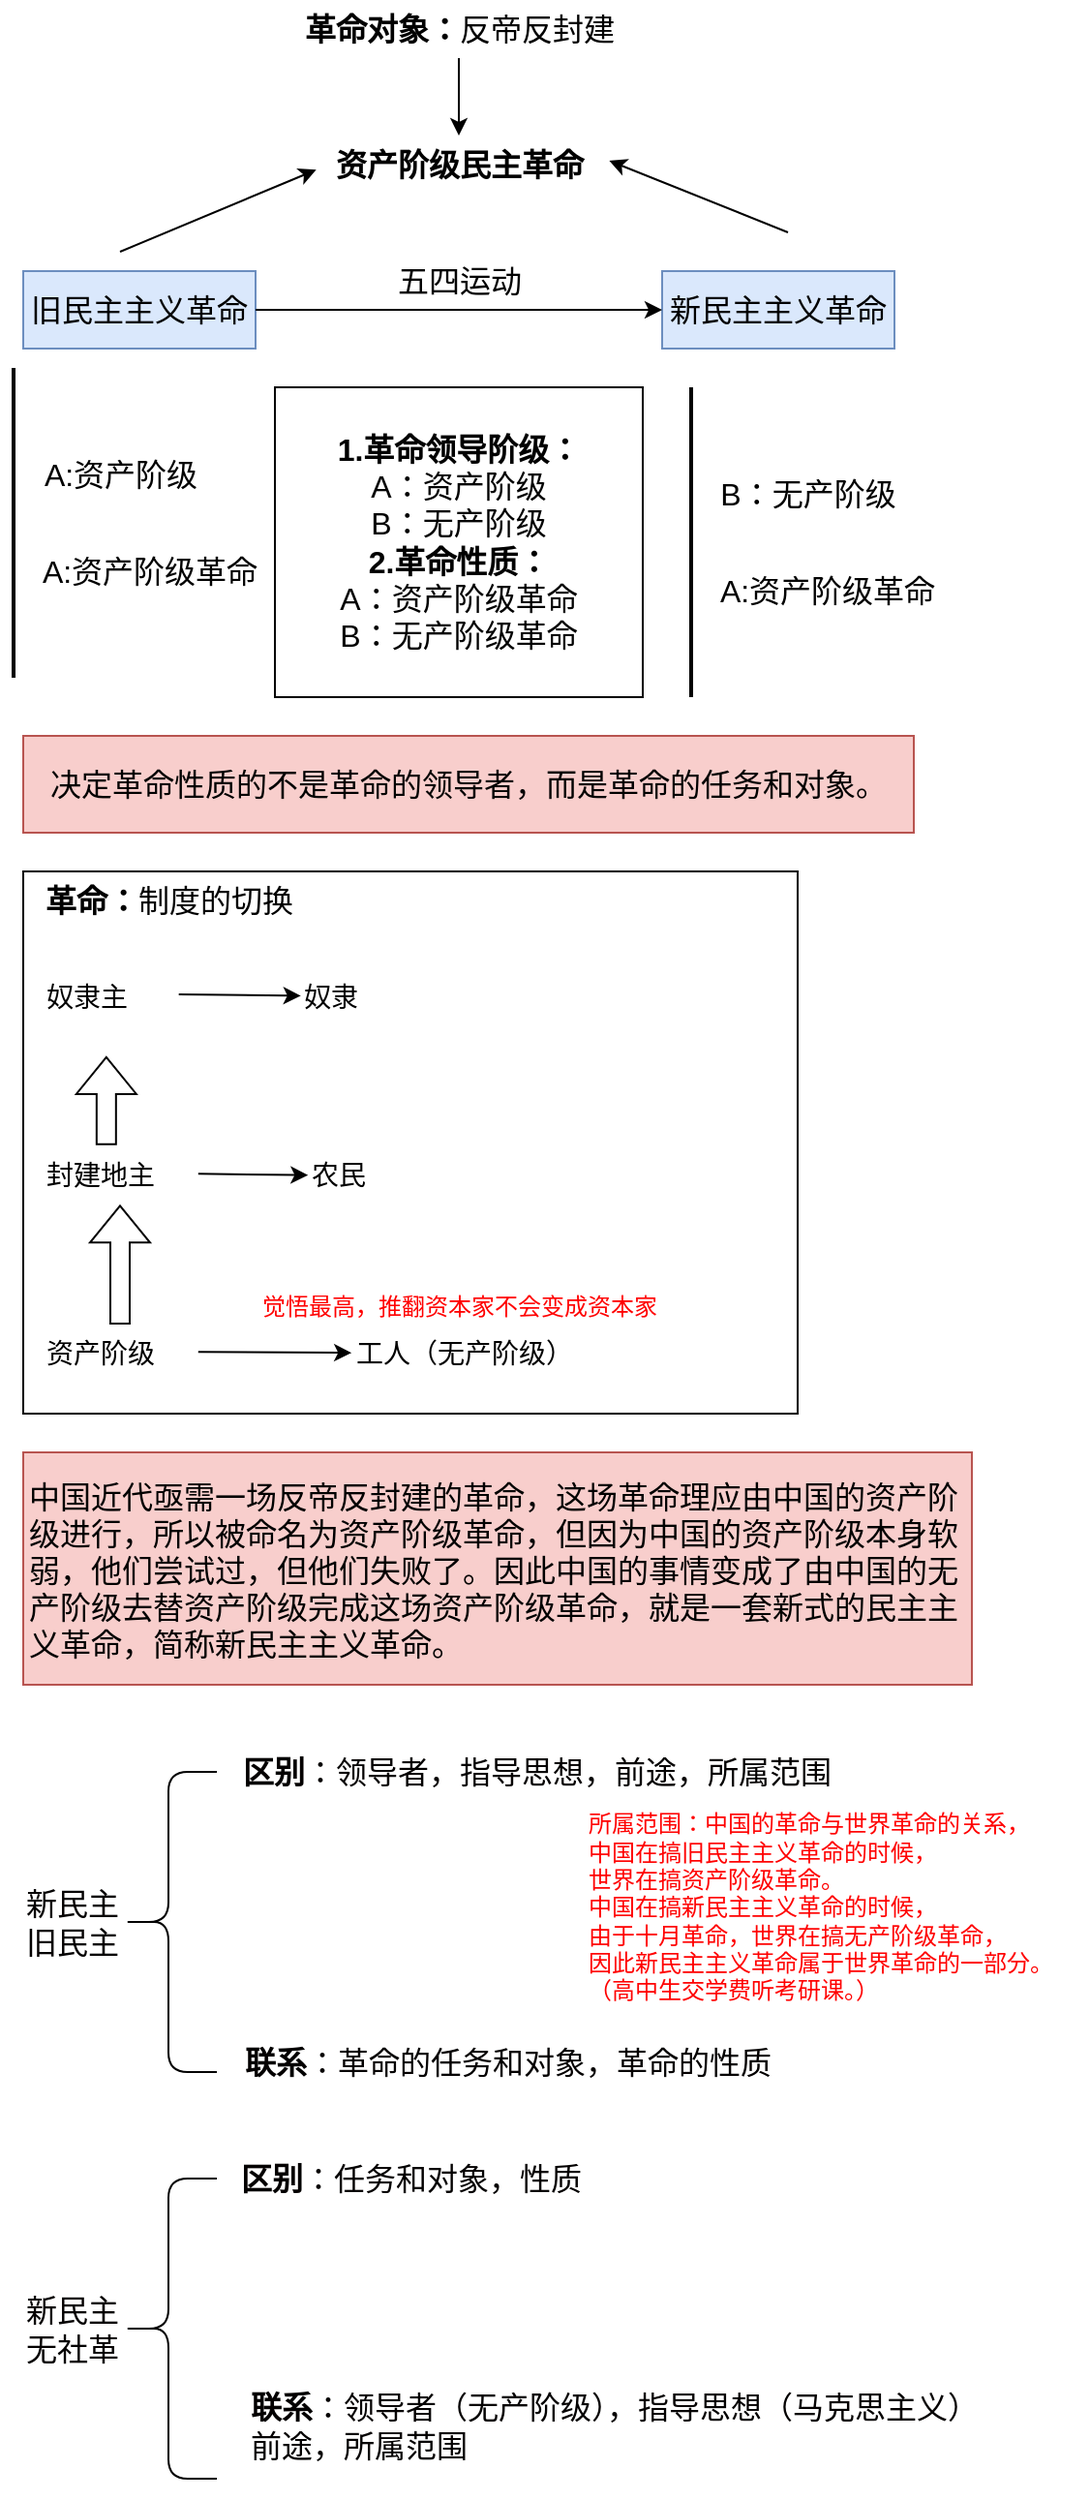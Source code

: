 <mxfile version="20.0.3" type="github">
  <diagram id="VdFuhui56SN-tuhCWUFj" name="Page-1">
    <mxGraphModel dx="661" dy="1038" grid="1" gridSize="10" guides="1" tooltips="1" connect="1" arrows="1" fold="1" page="1" pageScale="1" pageWidth="827" pageHeight="1600" math="0" shadow="0">
      <root>
        <mxCell id="0" />
        <mxCell id="1" parent="0" />
        <mxCell id="bKIiJ-BI77lgnMUtKvCc-1" value="&lt;font style=&quot;font-size: 16px;&quot;&gt;旧民主主义革命&lt;/font&gt;" style="rounded=0;whiteSpace=wrap;html=1;fillColor=#dae8fc;strokeColor=#6c8ebf;" vertex="1" parent="1">
          <mxGeometry x="50" y="190" width="120" height="40" as="geometry" />
        </mxCell>
        <mxCell id="bKIiJ-BI77lgnMUtKvCc-3" value="&lt;font style=&quot;font-size: 16px;&quot;&gt;新民主主义革命&lt;/font&gt;" style="rounded=0;whiteSpace=wrap;html=1;fillColor=#dae8fc;strokeColor=#6c8ebf;" vertex="1" parent="1">
          <mxGeometry x="380" y="190" width="120" height="40" as="geometry" />
        </mxCell>
        <mxCell id="bKIiJ-BI77lgnMUtKvCc-4" value="&lt;font style=&quot;font-size: 16px;&quot;&gt;&lt;b&gt;1.革命领导阶级：&lt;/b&gt;&lt;br&gt;A：资产阶级&lt;br&gt;B：无产阶级&lt;br&gt;&lt;b&gt;2.革命性质：&lt;/b&gt;&lt;br&gt;A：资产阶级革命&lt;br&gt;B：无产阶级革命&lt;/font&gt;" style="rounded=0;whiteSpace=wrap;html=1;" vertex="1" parent="1">
          <mxGeometry x="180" y="250" width="190" height="160" as="geometry" />
        </mxCell>
        <mxCell id="bKIiJ-BI77lgnMUtKvCc-6" value="" style="endArrow=classic;html=1;rounded=0;fontSize=16;entryX=0;entryY=0.5;entryDx=0;entryDy=0;exitX=1;exitY=0.5;exitDx=0;exitDy=0;" edge="1" parent="1" source="bKIiJ-BI77lgnMUtKvCc-1" target="bKIiJ-BI77lgnMUtKvCc-3">
          <mxGeometry relative="1" as="geometry">
            <mxPoint x="200" y="209.5" as="sourcePoint" />
            <mxPoint x="300" y="209.5" as="targetPoint" />
            <Array as="points">
              <mxPoint x="280" y="210" />
            </Array>
          </mxGeometry>
        </mxCell>
        <mxCell id="bKIiJ-BI77lgnMUtKvCc-10" value="五四运动" style="text;html=1;align=center;verticalAlign=middle;resizable=0;points=[];autosize=1;strokeColor=none;fillColor=none;fontSize=16;" vertex="1" parent="1">
          <mxGeometry x="230" y="180" width="90" height="30" as="geometry" />
        </mxCell>
        <mxCell id="bKIiJ-BI77lgnMUtKvCc-17" value="" style="group" vertex="1" connectable="0" parent="1">
          <mxGeometry x="40" y="240" width="140" height="160" as="geometry" />
        </mxCell>
        <mxCell id="bKIiJ-BI77lgnMUtKvCc-13" value="" style="line;strokeWidth=2;direction=south;html=1;fontSize=16;" vertex="1" parent="bKIiJ-BI77lgnMUtKvCc-17">
          <mxGeometry width="10" height="160" as="geometry" />
        </mxCell>
        <mxCell id="bKIiJ-BI77lgnMUtKvCc-14" value="A:资产阶级" style="text;html=1;align=center;verticalAlign=middle;resizable=0;points=[];autosize=1;strokeColor=none;fillColor=none;fontSize=16;" vertex="1" parent="bKIiJ-BI77lgnMUtKvCc-17">
          <mxGeometry x="10" y="40" width="100" height="30" as="geometry" />
        </mxCell>
        <mxCell id="bKIiJ-BI77lgnMUtKvCc-16" value="A:资产阶级革命" style="text;html=1;align=center;verticalAlign=middle;resizable=0;points=[];autosize=1;strokeColor=none;fillColor=none;fontSize=16;" vertex="1" parent="bKIiJ-BI77lgnMUtKvCc-17">
          <mxGeometry x="10" y="90" width="130" height="30" as="geometry" />
        </mxCell>
        <mxCell id="bKIiJ-BI77lgnMUtKvCc-18" value="" style="group" vertex="1" connectable="0" parent="1">
          <mxGeometry x="390" y="250" width="140" height="160" as="geometry" />
        </mxCell>
        <mxCell id="bKIiJ-BI77lgnMUtKvCc-19" value="" style="line;strokeWidth=2;direction=south;html=1;fontSize=16;" vertex="1" parent="bKIiJ-BI77lgnMUtKvCc-18">
          <mxGeometry width="10" height="160" as="geometry" />
        </mxCell>
        <mxCell id="bKIiJ-BI77lgnMUtKvCc-20" value="B：无产阶级" style="text;html=1;align=center;verticalAlign=middle;resizable=0;points=[];autosize=1;strokeColor=none;fillColor=none;fontSize=16;" vertex="1" parent="bKIiJ-BI77lgnMUtKvCc-18">
          <mxGeometry x="10" y="40" width="110" height="30" as="geometry" />
        </mxCell>
        <mxCell id="bKIiJ-BI77lgnMUtKvCc-21" value="A:资产阶级革命" style="text;html=1;align=center;verticalAlign=middle;resizable=0;points=[];autosize=1;strokeColor=none;fillColor=none;fontSize=16;" vertex="1" parent="bKIiJ-BI77lgnMUtKvCc-18">
          <mxGeometry x="10" y="90" width="130" height="30" as="geometry" />
        </mxCell>
        <mxCell id="bKIiJ-BI77lgnMUtKvCc-23" value="决定革命性质的不是革命的领导者，而是革命的任务和对象。" style="whiteSpace=wrap;html=1;fontSize=16;fillColor=#f8cecc;strokeColor=#b85450;" vertex="1" parent="1">
          <mxGeometry x="50" y="430" width="460" height="50" as="geometry" />
        </mxCell>
        <mxCell id="bKIiJ-BI77lgnMUtKvCc-24" value="" style="endArrow=classic;html=1;rounded=0;fontSize=16;entryX=0.009;entryY=0.589;entryDx=0;entryDy=0;entryPerimeter=0;" edge="1" parent="1" target="bKIiJ-BI77lgnMUtKvCc-28">
          <mxGeometry width="50" height="50" relative="1" as="geometry">
            <mxPoint x="100" y="180" as="sourcePoint" />
            <mxPoint x="150" y="130" as="targetPoint" />
          </mxGeometry>
        </mxCell>
        <mxCell id="bKIiJ-BI77lgnMUtKvCc-25" value="" style="endArrow=classic;html=1;rounded=0;fontSize=16;entryX=1.018;entryY=0.433;entryDx=0;entryDy=0;entryPerimeter=0;" edge="1" parent="1" target="bKIiJ-BI77lgnMUtKvCc-28">
          <mxGeometry width="50" height="50" relative="1" as="geometry">
            <mxPoint x="445" y="170" as="sourcePoint" />
            <mxPoint x="400" y="130" as="targetPoint" />
          </mxGeometry>
        </mxCell>
        <mxCell id="bKIiJ-BI77lgnMUtKvCc-26" value="&lt;b&gt;革命对象：&lt;/b&gt;反帝反封建" style="text;html=1;align=center;verticalAlign=middle;resizable=0;points=[];autosize=1;strokeColor=none;fillColor=none;fontSize=16;" vertex="1" parent="1">
          <mxGeometry x="185" y="50" width="180" height="30" as="geometry" />
        </mxCell>
        <mxCell id="bKIiJ-BI77lgnMUtKvCc-27" value="" style="endArrow=classic;html=1;rounded=0;fontSize=16;" edge="1" parent="1" source="bKIiJ-BI77lgnMUtKvCc-26" target="bKIiJ-BI77lgnMUtKvCc-28">
          <mxGeometry width="50" height="50" relative="1" as="geometry">
            <mxPoint x="280" y="80" as="sourcePoint" />
            <mxPoint x="280" y="110" as="targetPoint" />
          </mxGeometry>
        </mxCell>
        <mxCell id="bKIiJ-BI77lgnMUtKvCc-28" value="&lt;b&gt;资产阶级民主革命&lt;/b&gt;" style="text;html=1;align=center;verticalAlign=middle;resizable=0;points=[];autosize=1;strokeColor=none;fillColor=none;fontSize=16;" vertex="1" parent="1">
          <mxGeometry x="200" y="120" width="150" height="30" as="geometry" />
        </mxCell>
        <mxCell id="bKIiJ-BI77lgnMUtKvCc-59" value="" style="group" vertex="1" connectable="0" parent="1">
          <mxGeometry x="50" y="500" width="400" height="280" as="geometry" />
        </mxCell>
        <mxCell id="bKIiJ-BI77lgnMUtKvCc-61" value="" style="rounded=0;whiteSpace=wrap;html=1;fontSize=12;fontColor=#FF0000;" vertex="1" parent="bKIiJ-BI77lgnMUtKvCc-59">
          <mxGeometry width="400" height="280" as="geometry" />
        </mxCell>
        <mxCell id="bKIiJ-BI77lgnMUtKvCc-30" value="&lt;b&gt;革命：&lt;/b&gt;制度的切换" style="text;html=1;align=center;verticalAlign=middle;resizable=0;points=[];autosize=1;strokeColor=none;fillColor=none;fontSize=16;" vertex="1" parent="bKIiJ-BI77lgnMUtKvCc-59">
          <mxGeometry width="150" height="30" as="geometry" />
        </mxCell>
        <mxCell id="bKIiJ-BI77lgnMUtKvCc-56" value="" style="group;fontSize=14;" vertex="1" connectable="0" parent="bKIiJ-BI77lgnMUtKvCc-59">
          <mxGeometry x="10" y="49.5" width="390" height="230.5" as="geometry" />
        </mxCell>
        <mxCell id="bKIiJ-BI77lgnMUtKvCc-44" value="" style="group;align=left;fontSize=14;" vertex="1" connectable="0" parent="bKIiJ-BI77lgnMUtKvCc-56">
          <mxGeometry x="16.952" y="184.553" width="373.048" height="45.947" as="geometry" />
        </mxCell>
        <mxCell id="bKIiJ-BI77lgnMUtKvCc-45" value="资产阶级" style="text;html=1;align=left;verticalAlign=middle;resizable=0;points=[];autosize=1;strokeColor=none;fillColor=none;fontSize=14;" vertex="1" parent="bKIiJ-BI77lgnMUtKvCc-44">
          <mxGeometry x="-16.957" width="80" height="30" as="geometry" />
        </mxCell>
        <mxCell id="bKIiJ-BI77lgnMUtKvCc-46" value="工人（无产阶级）" style="text;html=1;align=left;verticalAlign=middle;resizable=0;points=[];autosize=1;strokeColor=none;fillColor=none;fontSize=14;" vertex="1" parent="bKIiJ-BI77lgnMUtKvCc-44">
          <mxGeometry x="142.638" width="140" height="30" as="geometry" />
        </mxCell>
        <mxCell id="bKIiJ-BI77lgnMUtKvCc-47" value="" style="endArrow=classic;html=1;rounded=0;fontSize=14;exitX=1.005;exitY=0.467;exitDx=0;exitDy=0;exitPerimeter=0;align=left;" edge="1" parent="bKIiJ-BI77lgnMUtKvCc-44" source="bKIiJ-BI77lgnMUtKvCc-45" target="bKIiJ-BI77lgnMUtKvCc-46">
          <mxGeometry width="50" height="50" relative="1" as="geometry">
            <mxPoint x="110.219" y="38.289" as="sourcePoint" />
            <mxPoint x="178.046" y="-38.289" as="targetPoint" />
          </mxGeometry>
        </mxCell>
        <mxCell id="bKIiJ-BI77lgnMUtKvCc-55" value="" style="group;fontSize=14;" vertex="1" connectable="0" parent="bKIiJ-BI77lgnMUtKvCc-56">
          <mxGeometry width="202.982" height="138.606" as="geometry" />
        </mxCell>
        <mxCell id="bKIiJ-BI77lgnMUtKvCc-43" value="" style="group;align=left;fontSize=14;" vertex="1" connectable="0" parent="bKIiJ-BI77lgnMUtKvCc-55">
          <mxGeometry width="202.982" height="45.947" as="geometry" />
        </mxCell>
        <mxCell id="bKIiJ-BI77lgnMUtKvCc-31" value="奴隶主" style="text;html=1;align=left;verticalAlign=middle;resizable=0;points=[];autosize=1;strokeColor=none;fillColor=none;fontSize=14;" vertex="1" parent="bKIiJ-BI77lgnMUtKvCc-43">
          <mxGeometry width="70" height="30" as="geometry" />
        </mxCell>
        <mxCell id="bKIiJ-BI77lgnMUtKvCc-33" value="奴隶" style="text;html=1;align=left;verticalAlign=middle;resizable=0;points=[];autosize=1;strokeColor=none;fillColor=none;fontSize=14;" vertex="1" parent="bKIiJ-BI77lgnMUtKvCc-43">
          <mxGeometry x="133.388" width="50" height="30" as="geometry" />
        </mxCell>
        <mxCell id="bKIiJ-BI77lgnMUtKvCc-35" value="" style="endArrow=classic;html=1;rounded=0;fontSize=14;exitX=1.005;exitY=0.467;exitDx=0;exitDy=0;exitPerimeter=0;align=left;" edge="1" parent="bKIiJ-BI77lgnMUtKvCc-43" source="bKIiJ-BI77lgnMUtKvCc-31" target="bKIiJ-BI77lgnMUtKvCc-33">
          <mxGeometry width="50" height="50" relative="1" as="geometry">
            <mxPoint x="75.393" y="38.289" as="sourcePoint" />
            <mxPoint x="121.789" y="-38.289" as="targetPoint" />
          </mxGeometry>
        </mxCell>
        <mxCell id="bKIiJ-BI77lgnMUtKvCc-48" value="" style="group;align=left;fontSize=14;" vertex="1" connectable="0" parent="bKIiJ-BI77lgnMUtKvCc-55">
          <mxGeometry x="10.972" y="92.659" width="192.01" height="45.947" as="geometry" />
        </mxCell>
        <mxCell id="bKIiJ-BI77lgnMUtKvCc-49" value="封建地主" style="text;html=1;align=left;verticalAlign=middle;resizable=0;points=[];autosize=1;strokeColor=none;fillColor=none;fontSize=14;" vertex="1" parent="bKIiJ-BI77lgnMUtKvCc-48">
          <mxGeometry x="-10.972" width="80" height="30" as="geometry" />
        </mxCell>
        <mxCell id="bKIiJ-BI77lgnMUtKvCc-50" value="农民" style="text;html=1;align=left;verticalAlign=middle;resizable=0;points=[];autosize=1;strokeColor=none;fillColor=none;fontSize=14;" vertex="1" parent="bKIiJ-BI77lgnMUtKvCc-48">
          <mxGeometry x="126.178" width="50" height="30" as="geometry" />
        </mxCell>
        <mxCell id="bKIiJ-BI77lgnMUtKvCc-51" value="" style="endArrow=classic;html=1;rounded=0;fontSize=14;exitX=1.005;exitY=0.467;exitDx=0;exitDy=0;exitPerimeter=0;align=left;" edge="1" parent="bKIiJ-BI77lgnMUtKvCc-48" source="bKIiJ-BI77lgnMUtKvCc-49" target="bKIiJ-BI77lgnMUtKvCc-50">
          <mxGeometry width="50" height="50" relative="1" as="geometry">
            <mxPoint x="71.318" y="38.289" as="sourcePoint" />
            <mxPoint x="115.206" y="-38.289" as="targetPoint" />
          </mxGeometry>
        </mxCell>
        <mxCell id="bKIiJ-BI77lgnMUtKvCc-54" value="" style="shape=flexArrow;endArrow=classic;html=1;rounded=0;fontSize=14;" edge="1" parent="bKIiJ-BI77lgnMUtKvCc-55">
          <mxGeometry width="50" height="50" relative="1" as="geometry">
            <mxPoint x="32.912" y="91.894" as="sourcePoint" />
            <mxPoint x="32.915" y="45.947" as="targetPoint" />
          </mxGeometry>
        </mxCell>
        <mxCell id="bKIiJ-BI77lgnMUtKvCc-53" value="" style="shape=flexArrow;endArrow=classic;html=1;rounded=0;fontSize=14;" edge="1" parent="bKIiJ-BI77lgnMUtKvCc-56" source="bKIiJ-BI77lgnMUtKvCc-45" target="bKIiJ-BI77lgnMUtKvCc-49">
          <mxGeometry width="50" height="50" relative="1" as="geometry">
            <mxPoint x="65.832" y="1072.093" as="sourcePoint" />
            <mxPoint x="120.692" y="995.515" as="targetPoint" />
          </mxGeometry>
        </mxCell>
        <mxCell id="bKIiJ-BI77lgnMUtKvCc-58" value="觉悟最高，推翻资本家不会变成资本家" style="text;html=1;align=center;verticalAlign=middle;resizable=0;points=[];autosize=1;strokeColor=none;fillColor=none;fontSize=12;fontColor=#FF0000;" vertex="1" parent="bKIiJ-BI77lgnMUtKvCc-56">
          <mxGeometry x="100" y="160.5" width="230" height="30" as="geometry" />
        </mxCell>
        <mxCell id="bKIiJ-BI77lgnMUtKvCc-63" value="&lt;font face=&quot;Times New Roman&quot;&gt;中国近代亟需一场反帝反封建的革命，这场革命理应由中国的资产阶级进行，所以被命名为资产阶级革命，但因为中国的资产阶级本身软弱，他们尝试过，但他们失败了。因此中国的事情变成了由中国的无产阶级去替资产阶级完成这场资产阶级革命，就是一套新式的民主主义革命，简称新民主主义革命。&lt;/font&gt;" style="whiteSpace=wrap;html=1;fontSize=16;fillColor=#f8cecc;strokeColor=#b85450;align=left;verticalAlign=middle;spacingTop=2;spacing=3;" vertex="1" parent="1">
          <mxGeometry x="50" y="800" width="490" height="120" as="geometry" />
        </mxCell>
        <mxCell id="bKIiJ-BI77lgnMUtKvCc-69" value="" style="group" vertex="1" connectable="0" parent="1">
          <mxGeometry x="40" y="950" width="560" height="180" as="geometry" />
        </mxCell>
        <mxCell id="bKIiJ-BI77lgnMUtKvCc-64" value="新民主&lt;br style=&quot;font-size: 16px;&quot;&gt;旧民主" style="text;html=1;align=center;verticalAlign=middle;resizable=0;points=[];autosize=1;strokeColor=none;fillColor=none;fontSize=16;fontFamily=Times New Roman;fontColor=#030000;" vertex="1" parent="bKIiJ-BI77lgnMUtKvCc-69">
          <mxGeometry y="67.5" width="70" height="50" as="geometry" />
        </mxCell>
        <mxCell id="bKIiJ-BI77lgnMUtKvCc-65" value="" style="shape=curlyBracket;whiteSpace=wrap;html=1;rounded=1;fontFamily=Times New Roman;fontSize=16;fontColor=#030000;" vertex="1" parent="bKIiJ-BI77lgnMUtKvCc-69">
          <mxGeometry x="60" y="15" width="50" height="155" as="geometry" />
        </mxCell>
        <mxCell id="bKIiJ-BI77lgnMUtKvCc-66" value="&lt;b&gt;区别&lt;/b&gt;：领导者，指导思想，前途，所属范围" style="text;html=1;align=center;verticalAlign=middle;resizable=0;points=[];autosize=1;strokeColor=none;fillColor=none;fontSize=16;fontFamily=Times New Roman;fontColor=#030000;" vertex="1" parent="bKIiJ-BI77lgnMUtKvCc-69">
          <mxGeometry x="110" width="330" height="30" as="geometry" />
        </mxCell>
        <mxCell id="bKIiJ-BI77lgnMUtKvCc-67" value="&lt;b&gt;联系&lt;/b&gt;：革命的任务和对象，革命的性质" style="text;html=1;align=center;verticalAlign=middle;resizable=0;points=[];autosize=1;strokeColor=none;fillColor=none;fontSize=16;fontFamily=Times New Roman;fontColor=#030000;" vertex="1" parent="bKIiJ-BI77lgnMUtKvCc-69">
          <mxGeometry x="110" y="150" width="300" height="30" as="geometry" />
        </mxCell>
        <mxCell id="bKIiJ-BI77lgnMUtKvCc-68" value="所属范围：中国的革命与世界革命的关系，&lt;br style=&quot;font-size: 12px;&quot;&gt;中国在搞旧民主主义革命的时候，&lt;br style=&quot;font-size: 12px;&quot;&gt;世界在搞资产阶级革命。&lt;br style=&quot;font-size: 12px;&quot;&gt;中国在搞新民主主义革命的时候，&lt;br style=&quot;font-size: 12px;&quot;&gt;由于十月革命，世界在搞无产阶级革命，&lt;br style=&quot;font-size: 12px;&quot;&gt;因此新民主主义革命属于世界革命的一部分。&lt;br&gt;（高中生交学费听考研课。）" style="text;html=1;align=left;verticalAlign=middle;resizable=0;points=[];autosize=1;strokeColor=none;fillColor=none;fontSize=12;fontFamily=Times New Roman;fontColor=#FF0000;" vertex="1" parent="bKIiJ-BI77lgnMUtKvCc-69">
          <mxGeometry x="300" y="30" width="260" height="110" as="geometry" />
        </mxCell>
        <mxCell id="bKIiJ-BI77lgnMUtKvCc-70" value="" style="group" vertex="1" connectable="0" parent="1">
          <mxGeometry x="40" y="1160" width="560" height="180" as="geometry" />
        </mxCell>
        <mxCell id="bKIiJ-BI77lgnMUtKvCc-71" value="新民主&lt;br style=&quot;font-size: 16px;&quot;&gt;无社革" style="text;html=1;align=center;verticalAlign=middle;resizable=0;points=[];autosize=1;strokeColor=none;fillColor=none;fontSize=16;fontFamily=Times New Roman;fontColor=#030000;" vertex="1" parent="bKIiJ-BI77lgnMUtKvCc-70">
          <mxGeometry y="67.5" width="70" height="50" as="geometry" />
        </mxCell>
        <mxCell id="bKIiJ-BI77lgnMUtKvCc-72" value="" style="shape=curlyBracket;whiteSpace=wrap;html=1;rounded=1;fontFamily=Times New Roman;fontSize=16;fontColor=#030000;" vertex="1" parent="bKIiJ-BI77lgnMUtKvCc-70">
          <mxGeometry x="60" y="15" width="50" height="155" as="geometry" />
        </mxCell>
        <mxCell id="bKIiJ-BI77lgnMUtKvCc-73" value="&lt;b&gt;区别&lt;/b&gt;：任务和对象，性质" style="text;html=1;align=center;verticalAlign=middle;resizable=0;points=[];autosize=1;strokeColor=none;fillColor=none;fontSize=16;fontFamily=Times New Roman;fontColor=#030000;" vertex="1" parent="bKIiJ-BI77lgnMUtKvCc-70">
          <mxGeometry x="110" width="200" height="30" as="geometry" />
        </mxCell>
        <mxCell id="bKIiJ-BI77lgnMUtKvCc-74" value="&lt;b&gt;联系&lt;/b&gt;：领导者（无产阶级），指导思想（马克思主义）&lt;br&gt;&lt;div style=&quot;text-align: left;&quot;&gt;&lt;span style=&quot;background-color: initial;&quot;&gt;前途，所属范围&lt;/span&gt;&lt;/div&gt;" style="text;html=1;align=center;verticalAlign=middle;resizable=0;points=[];autosize=1;strokeColor=none;fillColor=none;fontSize=16;fontFamily=Times New Roman;fontColor=#030000;" vertex="1" parent="bKIiJ-BI77lgnMUtKvCc-70">
          <mxGeometry x="110" y="117.5" width="410" height="50" as="geometry" />
        </mxCell>
      </root>
    </mxGraphModel>
  </diagram>
</mxfile>
